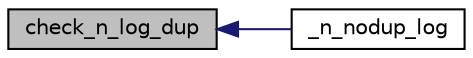 digraph G
{
  edge [fontname="Helvetica",fontsize="10",labelfontname="Helvetica",labelfontsize="10"];
  node [fontname="Helvetica",fontsize="10",shape=record];
  rankdir=LR;
  Node1 [label="check_n_log_dup",height=0.2,width=0.4,color="black", fillcolor="grey75", style="filled" fontcolor="black"];
  Node1 -> Node2 [dir=back,color="midnightblue",fontsize="10",style="solid",fontname="Helvetica"];
  Node2 [label="_n_nodup_log",height=0.2,width=0.4,color="black", fillcolor="white", style="filled",URL="$n__nodup__log_8c.html#a650828539395216dd2f4f28da5131c42",tooltip="Logging function. log( level , const char *format , ... ) is a macro around _log."];
}

